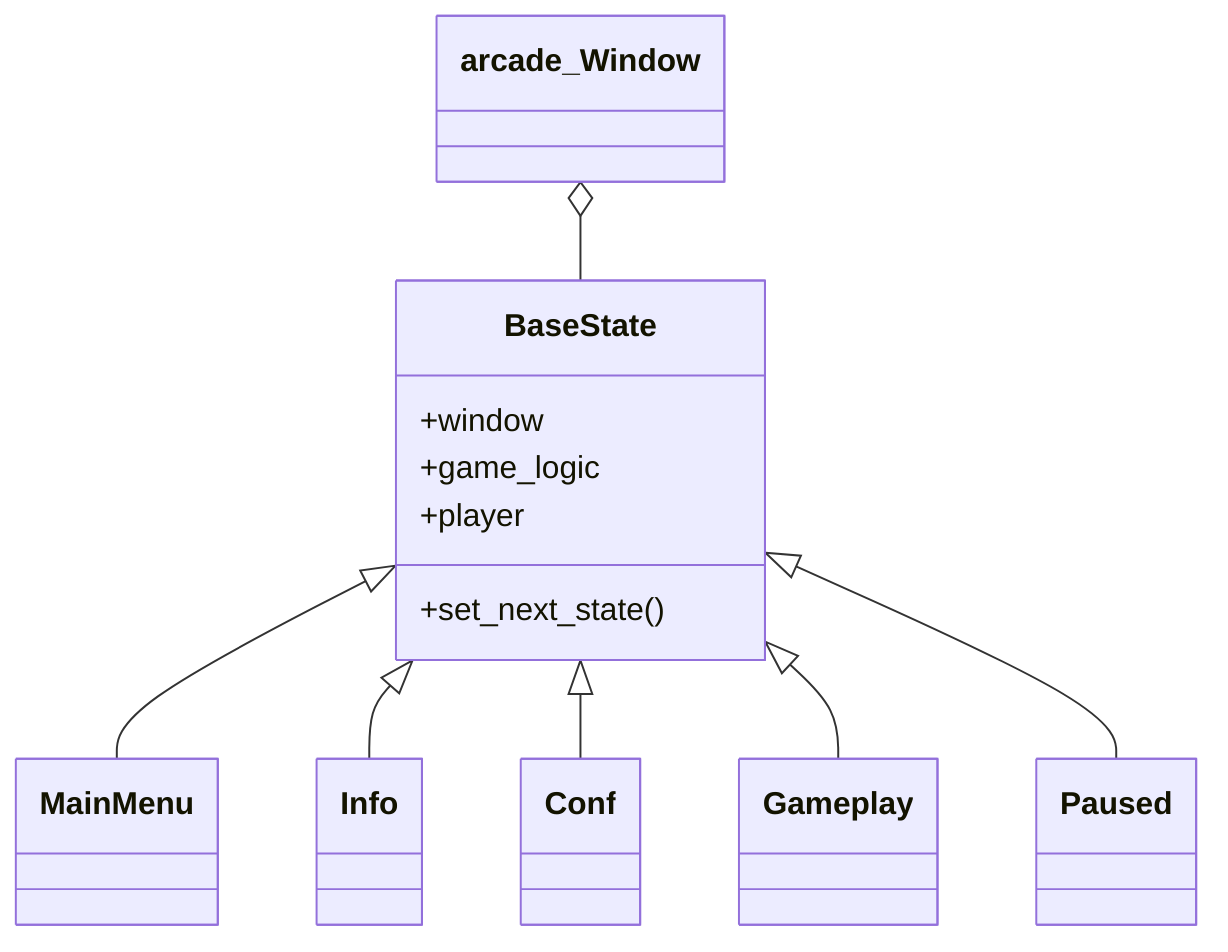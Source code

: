 classDiagram
%% @backgroundColor(#252525)
    arcade_Window o-- BaseState
    BaseState <|-- MainMenu
    BaseState <|-- Info
    BaseState <|-- Conf
    BaseState <|-- Gameplay
    BaseState <|-- Paused
    class BaseState{
        +window
        +game_logic
        +player
        +set_next_state()
    }